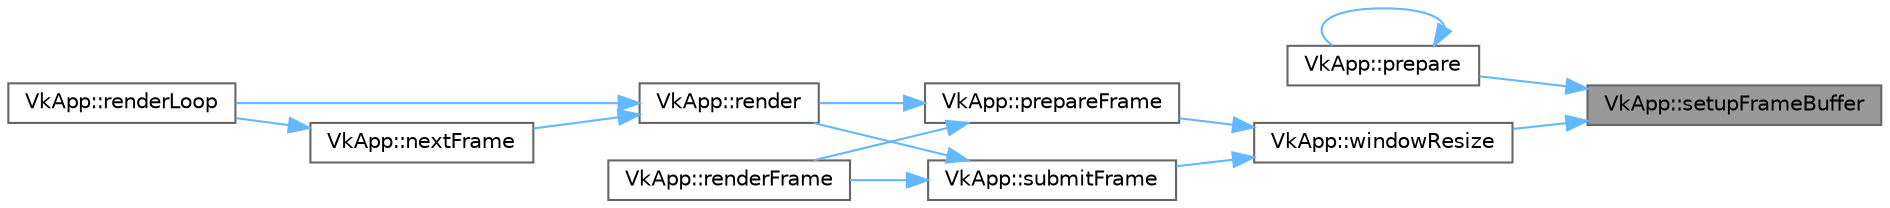 digraph "VkApp::setupFrameBuffer"
{
 // LATEX_PDF_SIZE
  bgcolor="transparent";
  edge [fontname=Helvetica,fontsize=10,labelfontname=Helvetica,labelfontsize=10];
  node [fontname=Helvetica,fontsize=10,shape=box,height=0.2,width=0.4];
  rankdir="RL";
  Node1 [id="Node000001",label="VkApp::setupFrameBuffer",height=0.2,width=0.4,color="gray40", fillcolor="grey60", style="filled", fontcolor="black",tooltip="(Virtual) Setup default framebuffers for all requested swapchain images"];
  Node1 -> Node2 [id="edge1_Node000001_Node000002",dir="back",color="steelblue1",style="solid",tooltip=" "];
  Node2 [id="Node000002",label="VkApp::prepare",height=0.2,width=0.4,color="grey40", fillcolor="white", style="filled",URL="$class_vk_app.html#aa232b32eb5b90698500190d0fe004cdb",tooltip="Prepares all Vulkan resources and functions required to run the sample."];
  Node2 -> Node2 [id="edge2_Node000002_Node000002",dir="back",color="steelblue1",style="solid",tooltip=" "];
  Node1 -> Node3 [id="edge3_Node000001_Node000003",dir="back",color="steelblue1",style="solid",tooltip=" "];
  Node3 [id="Node000003",label="VkApp::windowResize",height=0.2,width=0.4,color="grey40", fillcolor="white", style="filled",URL="$class_vk_app.html#a7cd16d7aa5e59f3320f4db4203d9c6c2",tooltip=" "];
  Node3 -> Node4 [id="edge4_Node000003_Node000004",dir="back",color="steelblue1",style="solid",tooltip=" "];
  Node4 [id="Node000004",label="VkApp::prepareFrame",height=0.2,width=0.4,color="grey40", fillcolor="white", style="filled",URL="$class_vk_app.html#a0162143259d08706c042d08fbebe4706",tooltip=" "];
  Node4 -> Node5 [id="edge5_Node000004_Node000005",dir="back",color="steelblue1",style="solid",tooltip=" "];
  Node5 [id="Node000005",label="VkApp::render",height=0.2,width=0.4,color="grey40", fillcolor="white", style="filled",URL="$class_vk_app.html#ab63b7933ea35df31039ed96b36d75e75",tooltip="(Pure virtual) Render function to be implemented by the sample application"];
  Node5 -> Node6 [id="edge6_Node000005_Node000006",dir="back",color="steelblue1",style="solid",tooltip=" "];
  Node6 [id="Node000006",label="VkApp::nextFrame",height=0.2,width=0.4,color="grey40", fillcolor="white", style="filled",URL="$class_vk_app.html#a271496c24fa0c1d5685741d5161be134",tooltip=" "];
  Node6 -> Node7 [id="edge7_Node000006_Node000007",dir="back",color="steelblue1",style="solid",tooltip=" "];
  Node7 [id="Node000007",label="VkApp::renderLoop",height=0.2,width=0.4,color="grey40", fillcolor="white", style="filled",URL="$class_vk_app.html#a8c9b49184fcb89a73a6ea6c1ed2b7f54",tooltip="Entry point for the main render loop."];
  Node5 -> Node7 [id="edge8_Node000005_Node000007",dir="back",color="steelblue1",style="solid",tooltip=" "];
  Node4 -> Node8 [id="edge9_Node000004_Node000008",dir="back",color="steelblue1",style="solid",tooltip=" "];
  Node8 [id="Node000008",label="VkApp::renderFrame",height=0.2,width=0.4,color="grey40", fillcolor="white", style="filled",URL="$class_vk_app.html#a5d8fd30fd675c69715d49be5469896ba",tooltip="(Virtual) Default image acquire + submission and command buffer submission function"];
  Node3 -> Node9 [id="edge10_Node000003_Node000009",dir="back",color="steelblue1",style="solid",tooltip=" "];
  Node9 [id="Node000009",label="VkApp::submitFrame",height=0.2,width=0.4,color="grey40", fillcolor="white", style="filled",URL="$class_vk_app.html#a77aa2460391395eadb236bd13826b56e",tooltip="Presents the current image to the swap chain."];
  Node9 -> Node5 [id="edge11_Node000009_Node000005",dir="back",color="steelblue1",style="solid",tooltip=" "];
  Node9 -> Node8 [id="edge12_Node000009_Node000008",dir="back",color="steelblue1",style="solid",tooltip=" "];
}
